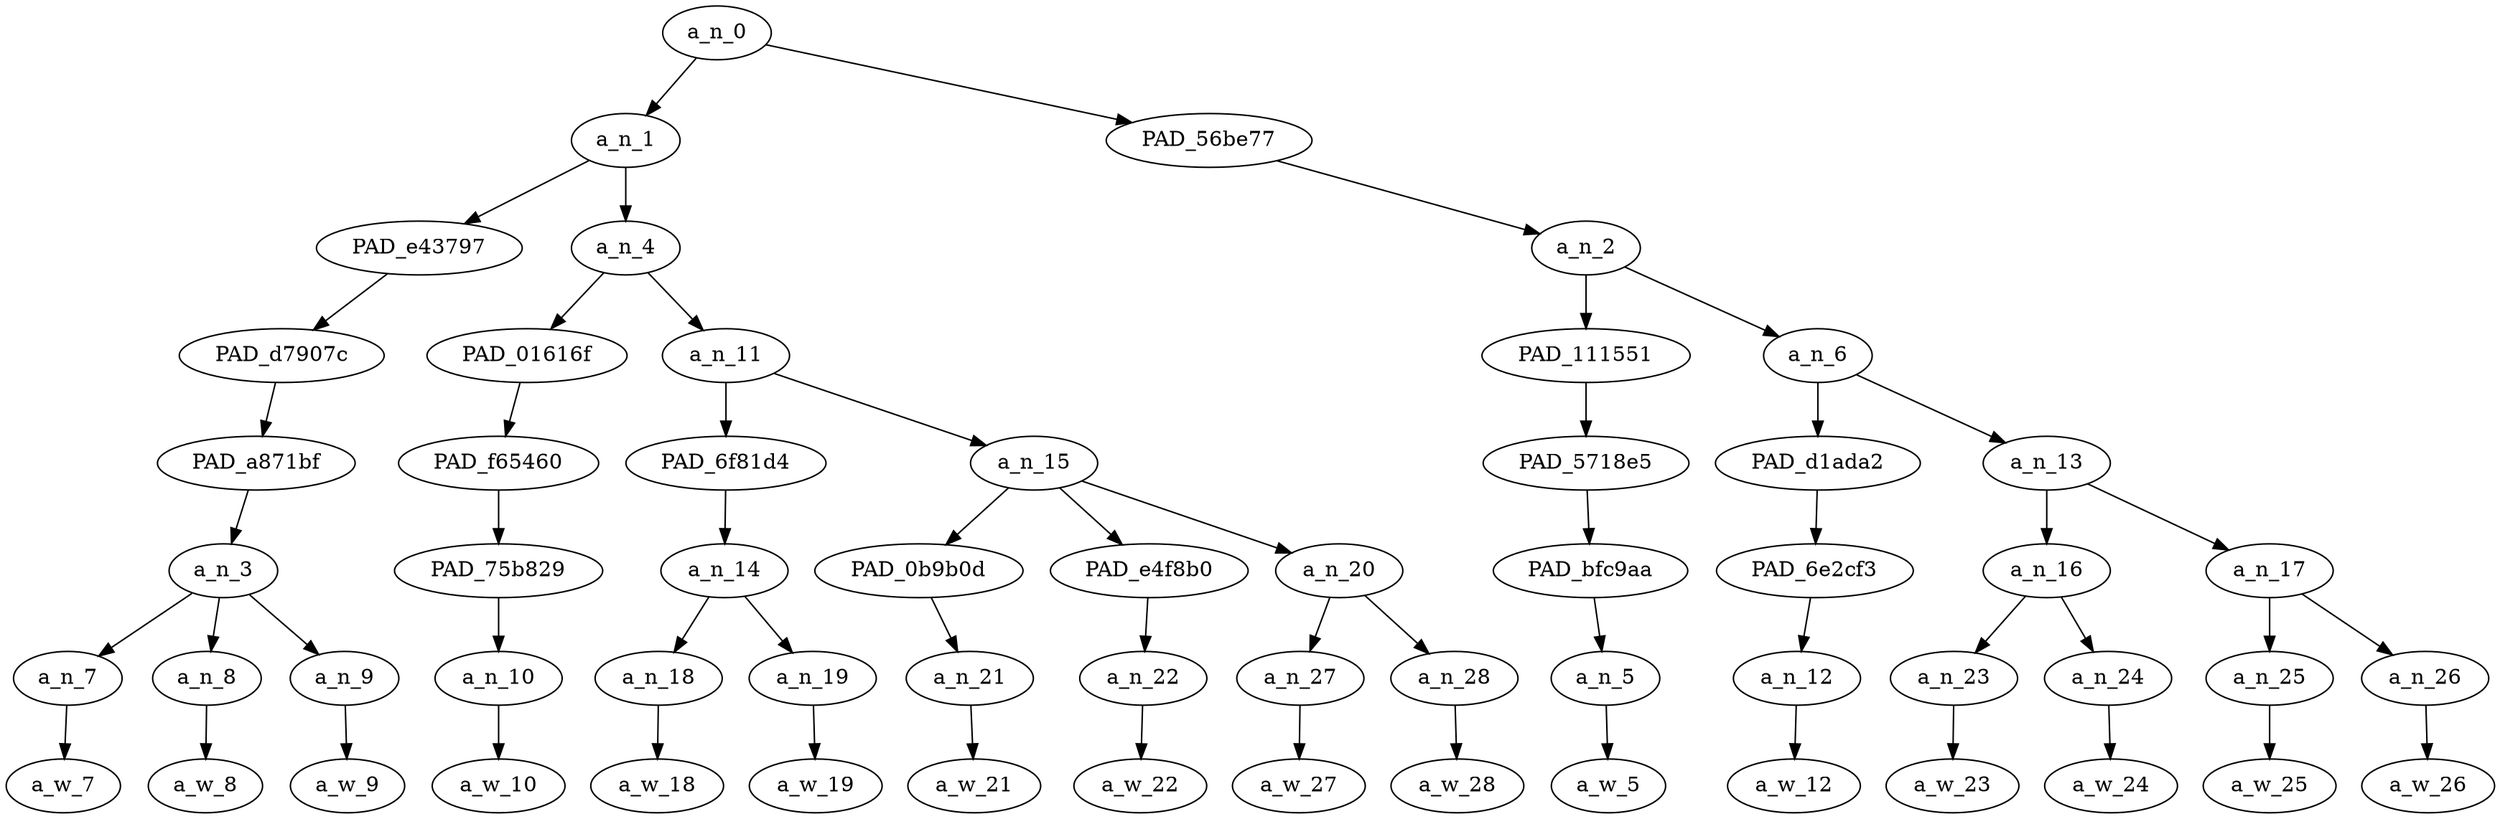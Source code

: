 strict digraph "" {
	a_n_0	[div_dir=-1,
		index=0,
		level=7,
		pos="6.958333333333333,7!",
		text_span="[0, 1, 2, 3, 4, 5, 6, 7, 8, 9, 10, 11, 12, 13, 14, 15]",
		value=1.00000005];
	a_n_1	[div_dir=-1,
		index=0,
		level=6,
		pos="2.7916666666666665,6!",
		text_span="[0, 1, 2, 3, 4, 5, 6, 7, 8, 9]",
		value=0.72137499];
	a_n_0 -> a_n_1;
	PAD_56be77	[div_dir=-1,
		index=1,
		level=6,
		pos="11.125,6!",
		text_span="[10, 11, 12, 13, 14, 15]",
		value=0.27858303];
	a_n_0 -> PAD_56be77;
	PAD_e43797	[div_dir=-1,
		index=0,
		level=5,
		pos="1.0,5!",
		text_span="[0, 1, 2]",
		value=0.17786388];
	a_n_1 -> PAD_e43797;
	a_n_4	[div_dir=1,
		index=1,
		level=5,
		pos="4.583333333333333,5!",
		text_span="[3, 4, 5, 6, 7, 8, 9]",
		value=0.54345913];
	a_n_1 -> a_n_4;
	PAD_d7907c	[div_dir=-1,
		index=0,
		level=4,
		pos="1.0,4!",
		text_span="[0, 1, 2]",
		value=0.17786388];
	PAD_e43797 -> PAD_d7907c;
	PAD_a871bf	[div_dir=-1,
		index=0,
		level=3,
		pos="1.0,3!",
		text_span="[0, 1, 2]",
		value=0.17786388];
	PAD_d7907c -> PAD_a871bf;
	a_n_3	[div_dir=-1,
		index=0,
		level=2,
		pos="1.0,2!",
		text_span="[0, 1, 2]",
		value=0.17786388];
	PAD_a871bf -> a_n_3;
	a_n_7	[div_dir=-1,
		index=0,
		level=1,
		pos="0.0,1!",
		text_span="[0]",
		value=0.05251503];
	a_n_3 -> a_n_7;
	a_n_8	[div_dir=1,
		index=1,
		level=1,
		pos="1.0,1!",
		text_span="[1]",
		value=0.05121311];
	a_n_3 -> a_n_8;
	a_n_9	[div_dir=-1,
		index=2,
		level=1,
		pos="2.0,1!",
		text_span="[2]",
		value=0.07387695];
	a_n_3 -> a_n_9;
	a_w_7	[div_dir=0,
		index=0,
		level=0,
		pos="0,0!",
		text_span="[0]",
		value=happy];
	a_n_7 -> a_w_7;
	a_w_8	[div_dir=0,
		index=1,
		level=0,
		pos="1,0!",
		text_span="[1]",
		value=sunday];
	a_n_8 -> a_w_8;
	a_w_9	[div_dir=0,
		index=2,
		level=0,
		pos="2,0!",
		text_span="[2]",
		value=prayers];
	a_n_9 -> a_w_9;
	PAD_01616f	[div_dir=1,
		index=1,
		level=4,
		pos="3.0,4!",
		text_span="[3]",
		value=0.03157013];
	a_n_4 -> PAD_01616f;
	a_n_11	[div_dir=1,
		index=2,
		level=4,
		pos="6.166666666666666,4!",
		text_span="[4, 5, 6, 7, 8, 9]",
		value=0.51179518];
	a_n_4 -> a_n_11;
	PAD_f65460	[div_dir=1,
		index=1,
		level=3,
		pos="3.0,3!",
		text_span="[3]",
		value=0.03157013];
	PAD_01616f -> PAD_f65460;
	PAD_75b829	[div_dir=1,
		index=1,
		level=2,
		pos="3.0,2!",
		text_span="[3]",
		value=0.03157013];
	PAD_f65460 -> PAD_75b829;
	a_n_10	[div_dir=1,
		index=3,
		level=1,
		pos="3.0,1!",
		text_span="[3]",
		value=0.03157013];
	PAD_75b829 -> a_n_10;
	a_w_10	[div_dir=0,
		index=3,
		level=0,
		pos="3,0!",
		text_span="[3]",
		value=for];
	a_n_10 -> a_w_10;
	PAD_6f81d4	[div_dir=1,
		index=2,
		level=3,
		pos="4.5,3!",
		text_span="[4, 5]",
		value=0.38075797];
	a_n_11 -> PAD_6f81d4;
	a_n_15	[div_dir=-1,
		index=3,
		level=3,
		pos="7.833333333333333,3!",
		text_span="[6, 7, 8, 9]",
		value=0.13094722];
	a_n_11 -> a_n_15;
	a_n_14	[div_dir=1,
		index=2,
		level=2,
		pos="4.5,2!",
		text_span="[4, 5]",
		value=0.38075797];
	PAD_6f81d4 -> a_n_14;
	a_n_18	[div_dir=-1,
		index=4,
		level=1,
		pos="4.0,1!",
		text_span="[4]",
		value=0.04750400];
	a_n_14 -> a_n_18;
	a_n_19	[div_dir=1,
		index=5,
		level=1,
		pos="5.0,1!",
		text_span="[5]",
		value=0.33300895];
	a_n_14 -> a_n_19;
	a_w_18	[div_dir=0,
		index=4,
		level=0,
		pos="4,0!",
		text_span="[4]",
		value=the];
	a_n_18 -> a_w_18;
	a_w_19	[div_dir=0,
		index=5,
		level=0,
		pos="5,0!",
		text_span="[5]",
		value=copts];
	a_n_19 -> a_w_19;
	PAD_0b9b0d	[div_dir=1,
		index=4,
		level=2,
		pos="8.0,2!",
		text_span="[8]",
		value=0.02187324];
	a_n_15 -> PAD_0b9b0d;
	PAD_e4f8b0	[div_dir=-1,
		index=5,
		level=2,
		pos="9.0,2!",
		text_span="[9]",
		value=0.04285519];
	a_n_15 -> PAD_e4f8b0;
	a_n_20	[div_dir=-1,
		index=3,
		level=2,
		pos="6.5,2!",
		text_span="[6, 7]",
		value=0.06612390];
	a_n_15 -> a_n_20;
	a_n_21	[div_dir=1,
		index=8,
		level=1,
		pos="8.0,1!",
		text_span="[8]",
		value=0.02187324];
	PAD_0b9b0d -> a_n_21;
	a_w_21	[div_dir=0,
		index=8,
		level=0,
		pos="8,0!",
		text_span="[8]",
		value=and];
	a_n_21 -> a_w_21;
	a_n_22	[div_dir=-1,
		index=9,
		level=1,
		pos="9.0,1!",
		text_span="[9]",
		value=0.04285519];
	PAD_e4f8b0 -> a_n_22;
	a_w_22	[div_dir=0,
		index=9,
		level=0,
		pos="9,0!",
		text_span="[9]",
		value=abroad];
	a_n_22 -> a_w_22;
	a_n_27	[div_dir=-1,
		index=6,
		level=1,
		pos="6.0,1!",
		text_span="[6]",
		value=0.02989789];
	a_n_20 -> a_n_27;
	a_n_28	[div_dir=-1,
		index=7,
		level=1,
		pos="7.0,1!",
		text_span="[7]",
		value=0.03613174];
	a_n_20 -> a_n_28;
	a_w_27	[div_dir=0,
		index=6,
		level=0,
		pos="6,0!",
		text_span="[6]",
		value=at];
	a_n_27 -> a_w_27;
	a_w_28	[div_dir=0,
		index=7,
		level=0,
		pos="7,0!",
		text_span="[7]",
		value=home];
	a_n_28 -> a_w_28;
	a_n_2	[div_dir=-1,
		index=2,
		level=5,
		pos="11.125,5!",
		text_span="[10, 11, 12, 13, 14, 15]",
		value=0.27858303];
	PAD_56be77 -> a_n_2;
	PAD_111551	[div_dir=-1,
		index=3,
		level=4,
		pos="10.0,4!",
		text_span="[10]",
		value=0.05529232];
	a_n_2 -> PAD_111551;
	a_n_6	[div_dir=1,
		index=4,
		level=4,
		pos="12.25,4!",
		text_span="[11, 12, 13, 14, 15]",
		value=0.22328864];
	a_n_2 -> a_n_6;
	PAD_5718e5	[div_dir=-1,
		index=4,
		level=3,
		pos="10.0,3!",
		text_span="[10]",
		value=0.05529232];
	PAD_111551 -> PAD_5718e5;
	PAD_bfc9aa	[div_dir=-1,
		index=6,
		level=2,
		pos="10.0,2!",
		text_span="[10]",
		value=0.05529232];
	PAD_5718e5 -> PAD_bfc9aa;
	a_n_5	[div_dir=-1,
		index=10,
		level=1,
		pos="10.0,1!",
		text_span="[10]",
		value=0.05529232];
	PAD_bfc9aa -> a_n_5;
	a_w_5	[div_dir=0,
		index=10,
		level=0,
		pos="10,0!",
		text_span="[10]",
		value=effected];
	a_n_5 -> a_w_5;
	PAD_d1ada2	[div_dir=1,
		index=5,
		level=3,
		pos="11.0,3!",
		text_span="[11]",
		value=0.02102745];
	a_n_6 -> PAD_d1ada2;
	a_n_13	[div_dir=-1,
		index=6,
		level=3,
		pos="13.5,3!",
		text_span="[12, 13, 14, 15]",
		value=0.20225734];
	a_n_6 -> a_n_13;
	PAD_6e2cf3	[div_dir=1,
		index=7,
		level=2,
		pos="11.0,2!",
		text_span="[11]",
		value=0.02102745];
	PAD_d1ada2 -> PAD_6e2cf3;
	a_n_12	[div_dir=1,
		index=11,
		level=1,
		pos="11.0,1!",
		text_span="[11]",
		value=0.02102745];
	PAD_6e2cf3 -> a_n_12;
	a_w_12	[div_dir=0,
		index=11,
		level=0,
		pos="11,0!",
		text_span="[11]",
		value=by];
	a_n_12 -> a_w_12;
	a_n_16	[div_dir=1,
		index=8,
		level=2,
		pos="12.5,2!",
		text_span="[12, 13]",
		value=0.09355202];
	a_n_13 -> a_n_16;
	a_n_17	[div_dir=-1,
		index=9,
		level=2,
		pos="14.5,2!",
		text_span="[14, 15]",
		value=0.10866963];
	a_n_13 -> a_n_17;
	a_n_23	[div_dir=1,
		index=12,
		level=1,
		pos="12.0,1!",
		text_span="[12]",
		value=0.02286920];
	a_n_16 -> a_n_23;
	a_n_24	[div_dir=1,
		index=13,
		level=1,
		pos="13.0,1!",
		text_span="[13]",
		value=0.07050704];
	a_n_16 -> a_n_24;
	a_w_23	[div_dir=0,
		index=12,
		level=0,
		pos="12,0!",
		text_span="[12]",
		value=the1];
	a_n_23 -> a_w_23;
	a_w_24	[div_dir=0,
		index=13,
		level=0,
		pos="13,0!",
		text_span="[13]",
		value=violence];
	a_n_24 -> a_w_24;
	a_n_25	[div_dir=-1,
		index=14,
		level=1,
		pos="14.0,1!",
		text_span="[14]",
		value=0.02690590];
	a_n_17 -> a_n_25;
	a_n_26	[div_dir=-1,
		index=15,
		level=1,
		pos="15.0,1!",
		text_span="[15]",
		value=0.08154260];
	a_n_17 -> a_n_26;
	a_w_25	[div_dir=0,
		index=14,
		level=0,
		pos="14,0!",
		text_span="[14]",
		value=in];
	a_n_25 -> a_w_25;
	a_w_26	[div_dir=0,
		index=15,
		level=0,
		pos="15,0!",
		text_span="[15]",
		value=cairo];
	a_n_26 -> a_w_26;
}
